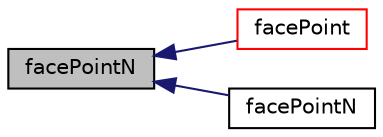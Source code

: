 digraph "facePointN"
{
  bgcolor="transparent";
  edge [fontname="Helvetica",fontsize="10",labelfontname="Helvetica",labelfontsize="10"];
  node [fontname="Helvetica",fontsize="10",shape=record];
  rankdir="LR";
  Node1 [label="facePointN",height=0.2,width=0.4,color="black", fillcolor="grey75", style="filled", fontcolor="black"];
  Node1 -> Node2 [dir="back",color="midnightblue",fontsize="10",style="solid",fontname="Helvetica"];
  Node2 [label="facePoint",height=0.2,width=0.4,color="red",URL="$a10979.html#a6e9405517b1f65f062d56214e0d4ee33"];
  Node1 -> Node3 [dir="back",color="midnightblue",fontsize="10",style="solid",fontname="Helvetica"];
  Node3 [label="facePointN",height=0.2,width=0.4,color="black",URL="$a10979.html#aa45344df33b063efb1f371993a71464a"];
}

